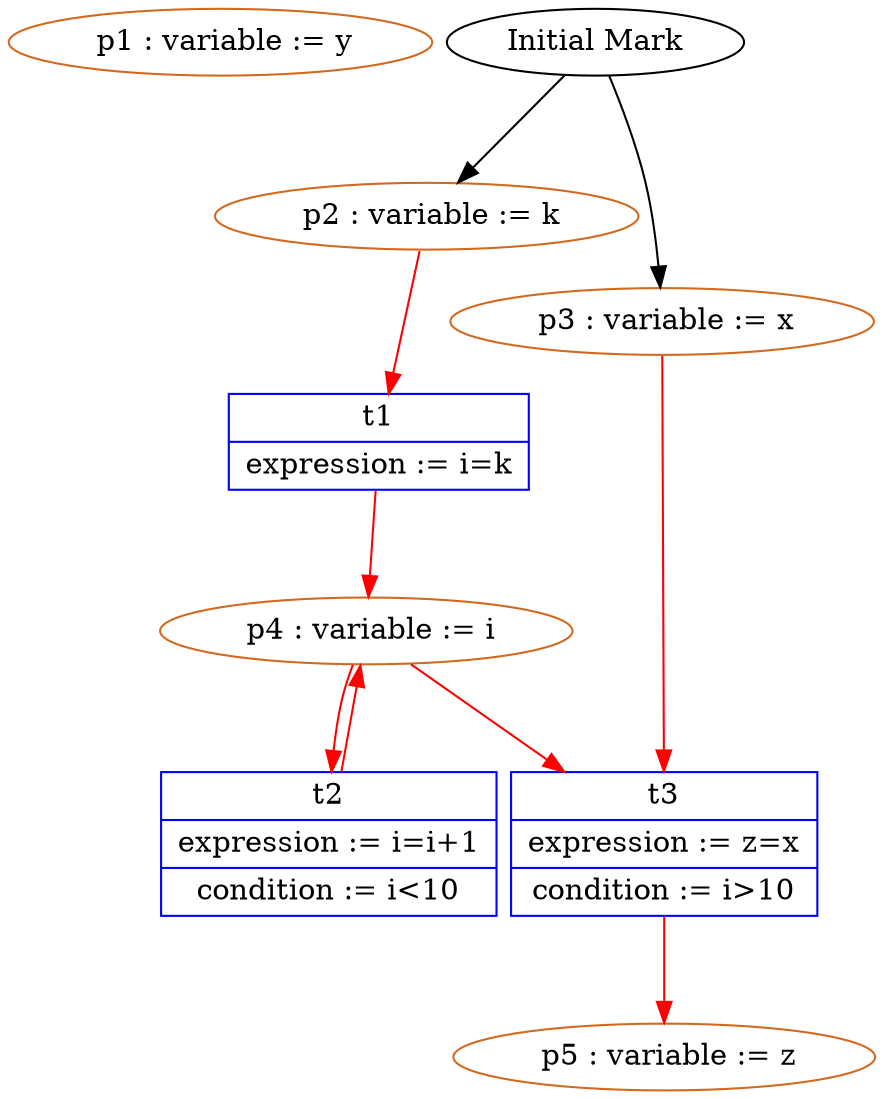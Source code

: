 digraph s1 {
	fontname = "Times-Roman"; fontsize = 14;
	node [ height = 0.25, width = 0.4, shape = box ];
	edge [ color = red ];
	nodesep = 0.1; ranksep = 0.5;

	nodep1 [color = chocolate shape = ellipse, label = " p1 : variable := y"];
	nodep2 [color = chocolate shape = ellipse, label = " p2 : variable := k"];
	nodep3 [color = chocolate shape = ellipse, label = " p3 : variable := x"];
	nodep4 [color = chocolate shape = ellipse, label = " p4 : variable := i"];
	nodep5 [color = chocolate shape = ellipse, label = " p5 : variable := z"];

	nodet1 [color = blue shape = record, label = "{ t1 | expression := i=k }"];
	nodet2 [color = blue shape = record, label = "{ t2 | expression := i=i+1 | condition := i\<10 }"];
	nodet3 [color = blue shape = record, label = "{ t3 | expression := z=x | condition := i\>10 }"];

	nodep2 -> nodet1 [label = " "];
	nodet1 -> nodep4 [label = " "];
	nodep4 -> nodet2 [label = " "];
	nodet2 -> nodep4 [label = " "];
	nodep3 -> nodet3 [label = " "];
	nodep4 -> nodet3 [label = " "];
	nodet3 -> nodep5 [label = " "];
	nodestart [color = black shape = ellipse, label = "Initial Mark"];
	nodestart -> nodep2 [color = black label = " "];
	nodestart -> nodep3 [color = black label = " "];
}
